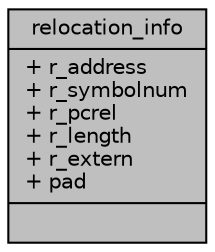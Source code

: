 digraph "relocation_info"
{
 // LATEX_PDF_SIZE
  edge [fontname="Helvetica",fontsize="10",labelfontname="Helvetica",labelfontsize="10"];
  node [fontname="Helvetica",fontsize="10",shape=record];
  Node1 [label="{relocation_info\n|+ r_address\l+ r_symbolnum\l+ r_pcrel\l+ r_length\l+ r_extern\l+ pad\l|}",height=0.2,width=0.4,color="black", fillcolor="grey75", style="filled", fontcolor="black",tooltip=" "];
}
